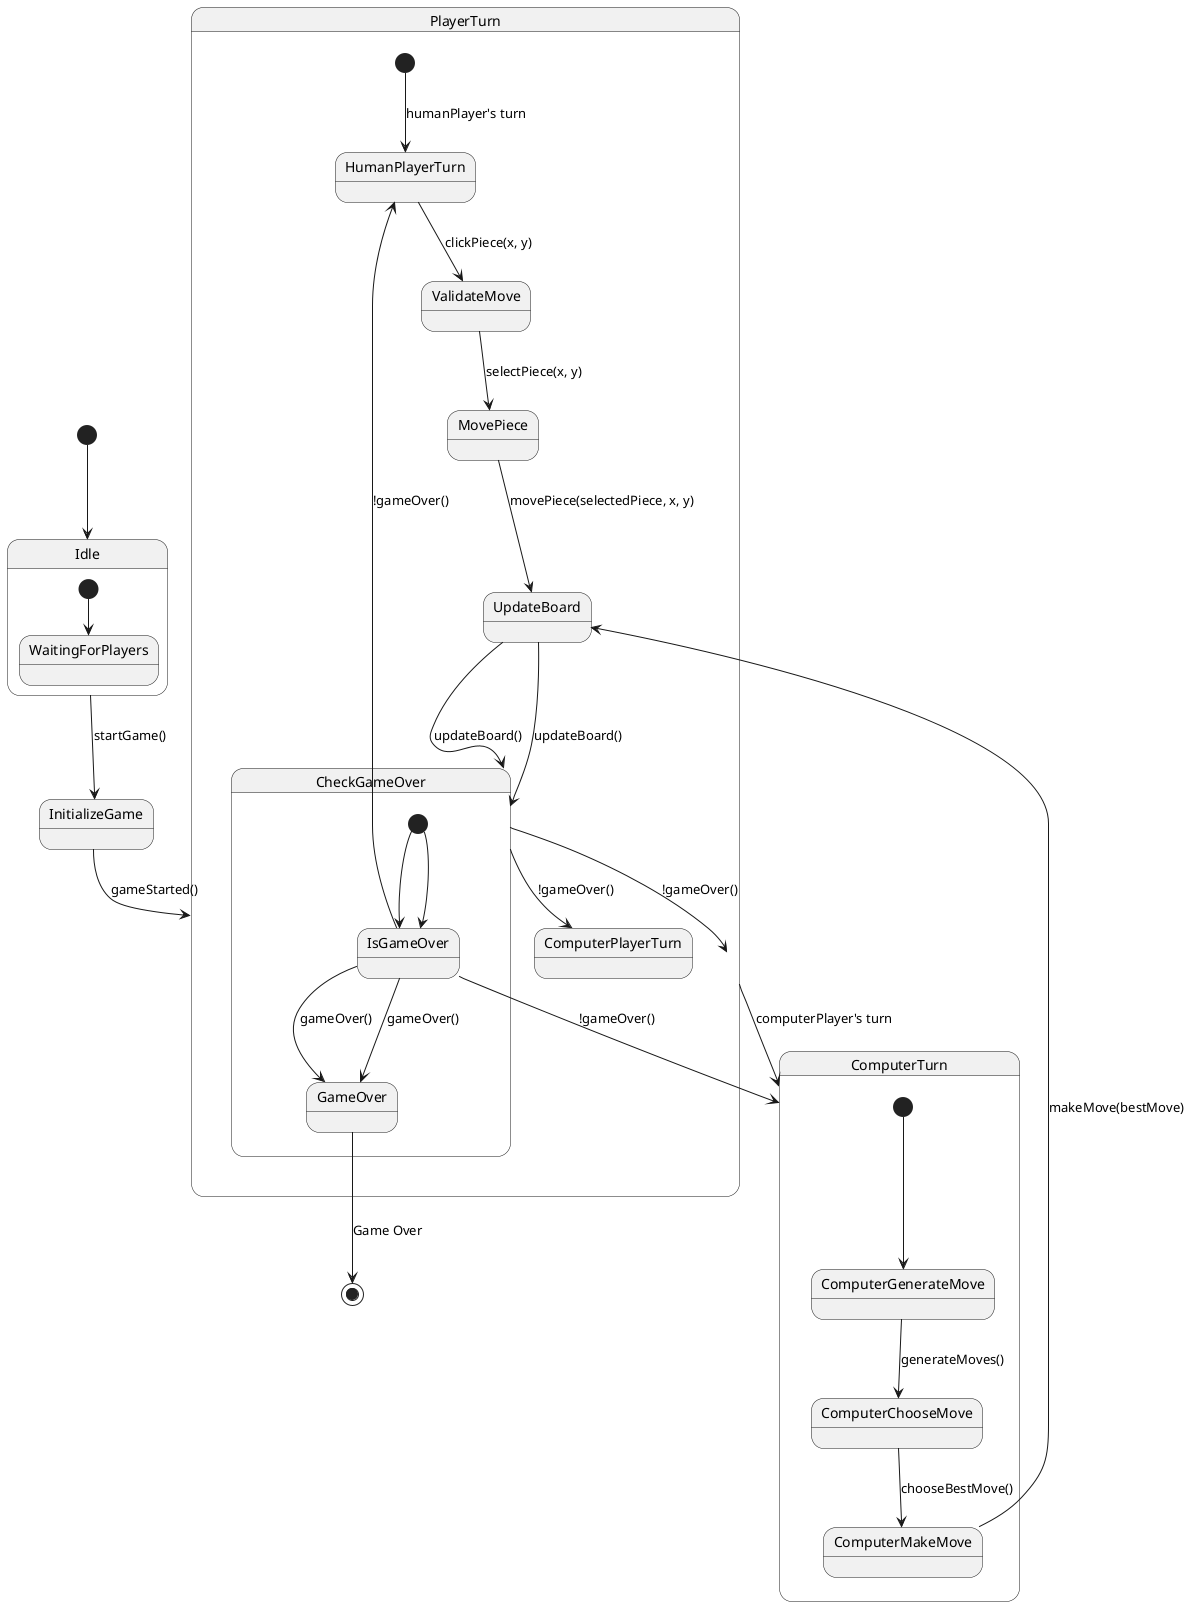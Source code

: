 
@startuml
[*] --> Idle

state Idle {
    [*] --> WaitingForPlayers
}

Idle --> InitializeGame : startGame()
InitializeGame --> PlayerTurn : gameStarted()

state PlayerTurn {
    [*] --> HumanPlayerTurn : humanPlayer's turn
    HumanPlayerTurn --> ValidateMove : clickPiece(x, y)
    ValidateMove --> MovePiece : selectPiece(x, y)
    MovePiece --> UpdateBoard : movePiece(selectedPiece, x, y)
    UpdateBoard --> CheckGameOver : updateBoard()

    state CheckGameOver {
        [*] --> IsGameOver
        IsGameOver --> GameOver : gameOver()
        IsGameOver --> HumanPlayerTurn : !gameOver()
    }
    
    CheckGameOver --> ComputerPlayerTurn : !gameOver()
}

PlayerTurn --> ComputerTurn : computerPlayer's turn

state ComputerTurn {
    [*] --> ComputerGenerateMove
    ComputerGenerateMove --> ComputerChooseMove : generateMoves()
    ComputerChooseMove --> ComputerMakeMove : chooseBestMove()
    ComputerMakeMove --> UpdateBoard : makeMove(bestMove)
    UpdateBoard --> CheckGameOver : updateBoard()

    state CheckGameOver {
        [*] --> IsGameOver
        IsGameOver --> GameOver : gameOver()
        IsGameOver --> ComputerTurn : !gameOver()
    }
    
    CheckGameOver --> PlayerTurn : !gameOver()
}

GameOver --> [*] : Game Over
@enduml